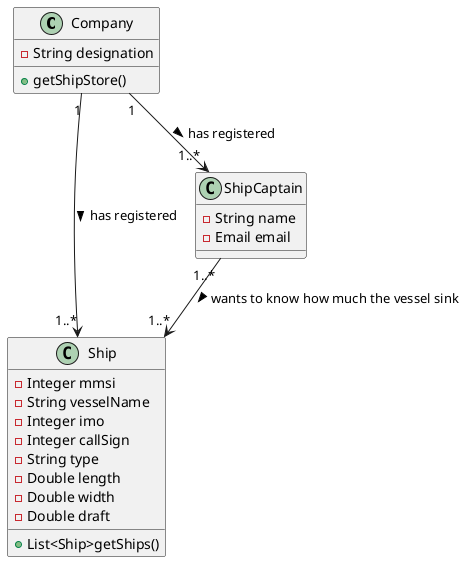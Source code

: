 @startuml
'https://plantuml.com/class-diagram
class Company {
  -String designation
  +getShipStore()
}

class Ship {
    -Integer mmsi
    -String vesselName
    -Integer imo
    -Integer callSign
    -String type
    -Double length
    -Double width
    -Double draft
    +List<Ship>getShips()
}

class ShipCaptain{
    -String name
    -Email email
}

Company "1" --> "1..*"Ship : has registered >
Company "1" --> "1..*" ShipCaptain : has registered >
ShipCaptain "1..*" --> "1..*" Ship : wants to know how much the vessel sink >

@enduml